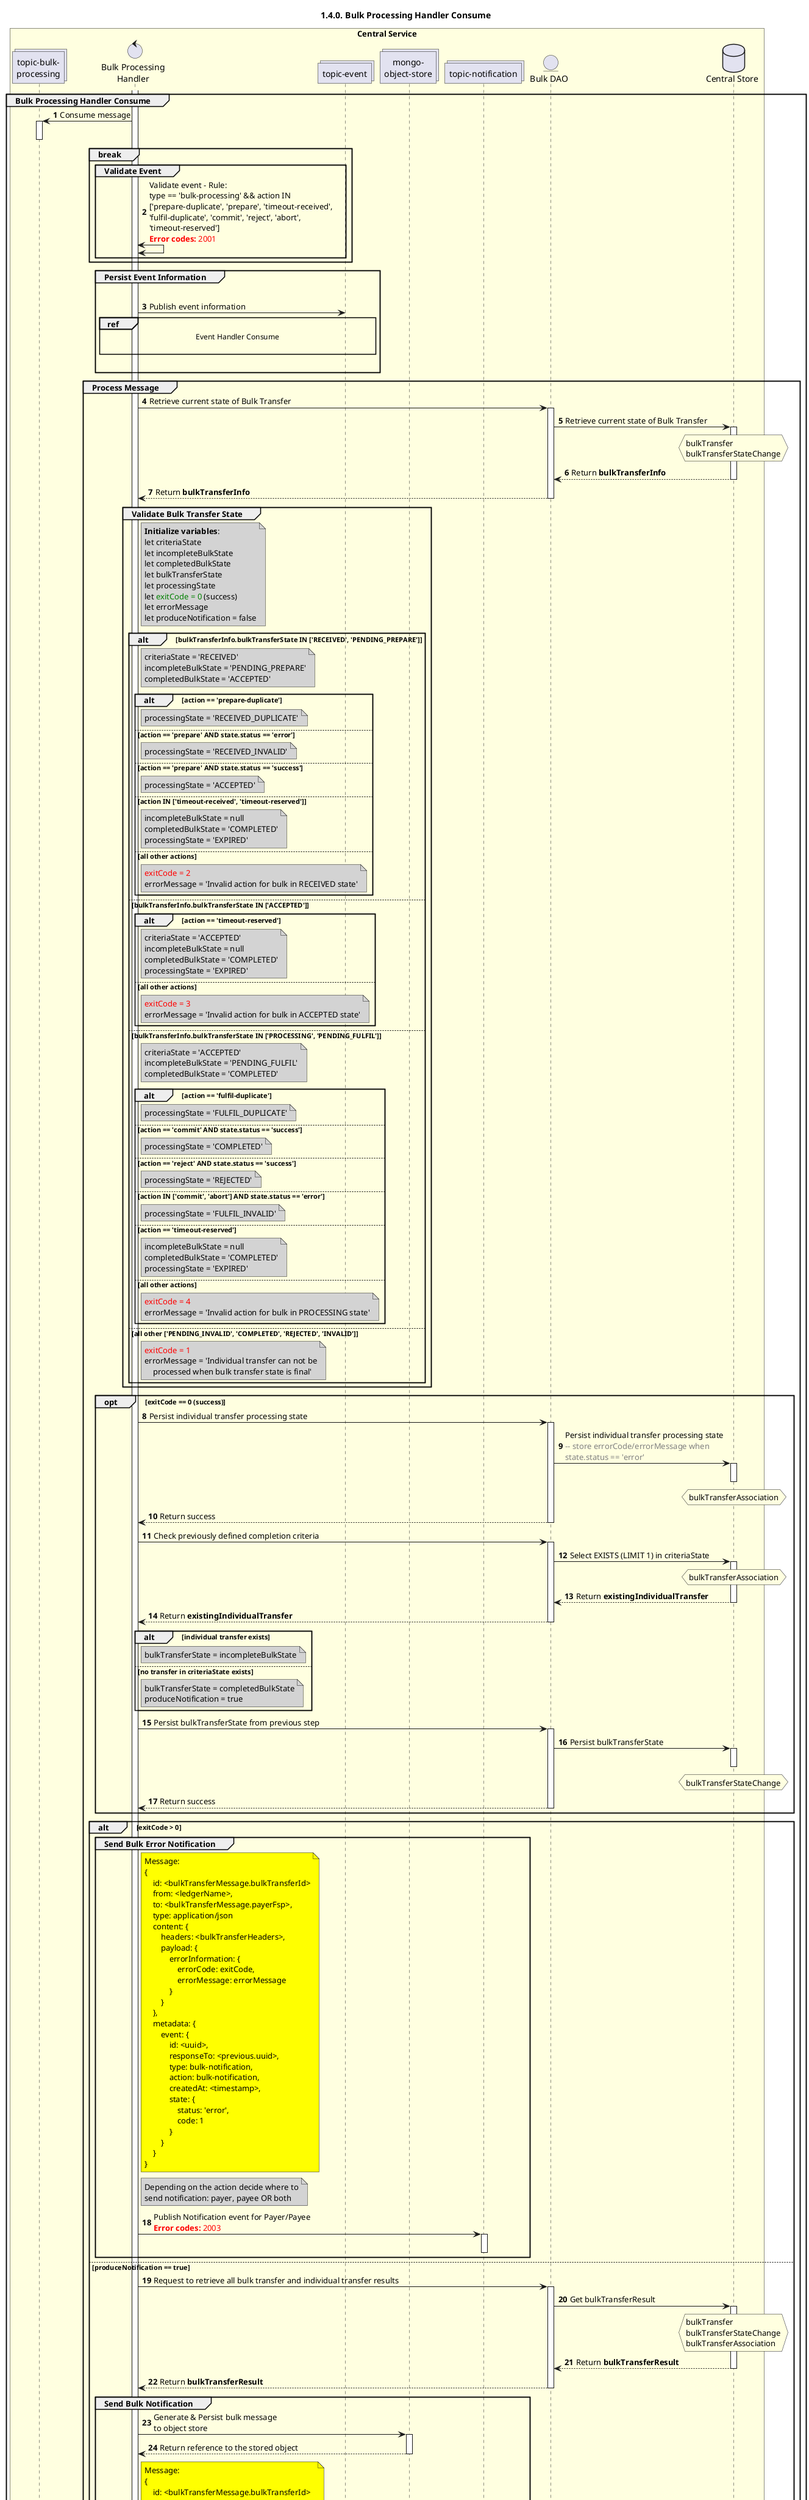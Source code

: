 /'*****
 License
 --------------
 Copyright © 2017 Bill & Melinda Gates Foundation
 The Mojaloop files are made available by the Bill & Melinda Gates Foundation under the Apache License, Version 2.0 (the "License") and you may not use these files except in compliance with the License. You may obtain a copy of the License at
 http://www.apache.org/licenses/LICENSE-2.0
 Unless required by applicable law or agreed to in writing, the Mojaloop files are distributed on an "AS IS" BASIS, WITHOUT WARRANTIES OR CONDITIONS OF ANY KIND, either express or implied. See the License for the specific language governing permissions and limitations under the License.
 Contributors
 --------------
 This is the official list of the Mojaloop project contributors for this file.
 Names of the original copyright holders (individuals or organizations)
 should be listed with a '*' in the first column. People who have
 contributed from an organization can be listed under the organization
 that actually holds the copyright for their contributions (see the
 Gates Foundation organization for an example). Those individuals should have
 their names indented and be marked with a '-'. Email address can be added
 optionally within square brackets <email>.
 * Gates Foundation
 - Name Surname <name.surname@gatesfoundation.com>

 * Georgi Georgiev <georgi.georgiev@modusbox.com>
 --------------
 ******'/

@startuml
' declare title
title 1.4.0. Bulk Processing Handler Consume

autonumber

/'*****
  Diagram notes
  --------------
  RECEIVED/RECEIVED
  from: prepare-handler , action: prepare-duplicate/success, result: PENDING_PREPARE/ACCEPTED & RECEIVED_DUPLICATE
  from: prepare-handler , action: prepare-duplicate/error  , result: PENDING_PREPARE/ACCEPTED & RECEIVED_DUPLICATE
  from: prepare-handler , action: prepare/error            , result: PENDING_PREPARE/ACCEPTED & RECEIVED_INVALID
  from: position-handler, action: prepare/error            , result: PENDING_PREPARE/ACCEPTED & RECEIVED_INVALID
  from: position-handler, action: prepare/success          , result: PENDING_PREPARE/ACCEPTED & ACCEPTED
  from: timeout-handler , action: timeout-received/error   , result: unchanged/COMPLETED      & EXPIRED
  --------------
  ACCEPTED/ACCEPTED
  from: position-handler, action: timeout-reserved/error   , result: unchanged/COMPLETED      & EXPIRED
  --------------
  PROCESSING/ACCEPTED
  from: fulfil-handler  , action: fulfil-duplicate/success , result: PENDING_FULFIL/COMPLETED & FULFIL_DUPLICATE
  from: fulfil-handler  , action: fulfil-duplicate/error   , result: PENDING_FULFIL/COMPLETED & FULFIL_DUPLICATE
  from: position-handler, action: commit/success           , result: PENDING_FULFIL/COMPLETED & COMPLETED
  from: position-handler, action: reject/success           , result: PENDING_FULFIL/COMPLETED & REJECTED
  from: position-handler, action: abort/error              , result: PENDING_FULFIL/COMPLETED & FULFIL_INVALID
  from: fulfil-handler  , action: commit/error             , result: PENDING_FULFIL/COMPLETED & FULFIL_INVALID
  from: position-handler, action: timeout-reserved/error   , result: unchanged/COMPLETED      & EXPIRED
  --------------
  COMPLETED/EXPIRED
  --------------
  ******'/

' Actor Keys:
'   boundary - APIs/Interfaces, etc
'   collections - Kafka Topics
'   control - Kafka Consumers
'   entity - Database Access Objects
'   database - Database Persistance Store

' declare actors
collections "topic-bulk-\nprocessing" as TOPIC_BULK_PROCESSING
control "Bulk Processing\nHandler" as BULK_PROC_HANDLER
collections "topic-event" as TOPIC_EVENTS
collections "mongo-\nobject-store" as OBJECT_STORE
collections "topic-notification" as TOPIC_NOTIFICATION
entity "Bulk DAO" as BULK_DAO
database "Central Store" as DB

box "Central Service" #LightYellow
    participant TOPIC_BULK_PROCESSING
    participant BULK_PROC_HANDLER
    participant TOPIC_EVENTS
    participant OBJECT_STORE
    participant TOPIC_NOTIFICATION
    participant BULK_DAO
    participant DB
end box

' start flow
activate BULK_PROC_HANDLER
group Bulk Processing Handler Consume
    TOPIC_BULK_PROCESSING <- BULK_PROC_HANDLER: Consume message
    activate TOPIC_BULK_PROCESSING
    deactivate TOPIC_BULK_PROCESSING

    break
        group Validate Event
            BULK_PROC_HANDLER <-> BULK_PROC_HANDLER: Validate event - Rule:\ntype == 'bulk-processing' && action IN\n['prepare-duplicate', 'prepare', 'timeout-received',\n'fulfil-duplicate', 'commit', 'reject', 'abort',\n'timeout-reserved']\n<color #FF0000><b>Error codes:</b> 2001</color>
        end
    end

    group Persist Event Information
        |||
        BULK_PROC_HANDLER -> TOPIC_EVENTS: Publish event information
        ref over BULK_PROC_HANDLER, TOPIC_EVENTS:  Event Handler Consume\n
        |||
    end

    group Process Message
        BULK_PROC_HANDLER -> BULK_DAO: Retrieve current state of Bulk Transfer
        activate BULK_DAO
        BULK_DAO -> DB: Retrieve current state of Bulk Transfer
        activate DB
        hnote over DB #lightyellow
            bulkTransfer
            bulkTransferStateChange
        end note
        BULK_DAO <-- DB: Return **bulkTransferInfo**
        deactivate DB
        BULK_PROC_HANDLER <-- BULK_DAO: Return **bulkTransferInfo**
        deactivate BULK_DAO

        group Validate Bulk Transfer State
            note right of BULK_PROC_HANDLER #lightgrey
                **Initialize variables**:
                let criteriaState
                let incompleteBulkState
                let completedBulkState
                let bulkTransferState
                let processingState
                let <color #green>exitCode = 0</color> (success)
                let errorMessage
                let produceNotification = false
            end note
            alt bulkTransferInfo.bulkTransferState IN ['RECEIVED', 'PENDING_PREPARE']
                note right of BULK_PROC_HANDLER #lightgrey
                    criteriaState = 'RECEIVED'
                    incompleteBulkState = 'PENDING_PREPARE'
                    completedBulkState = 'ACCEPTED'
                end note
                alt action == 'prepare-duplicate'
                    note right of BULK_PROC_HANDLER #lightgrey
                        processingState = 'RECEIVED_DUPLICATE'
                    end note
                else action == 'prepare' AND state.status == 'error'
                    note right of BULK_PROC_HANDLER #lightgrey
                        processingState = 'RECEIVED_INVALID'
                    end note
                else action == 'prepare' AND state.status == 'success'
                    note right of BULK_PROC_HANDLER #lightgrey
                        processingState = 'ACCEPTED'
                    end note
                else action IN ['timeout-received', 'timeout-reserved']
                    note right of BULK_PROC_HANDLER #lightgrey
                        incompleteBulkState = null
                        completedBulkState = 'COMPLETED'
                        processingState = 'EXPIRED'
                    end note
                else all other actions
                    note right of BULK_PROC_HANDLER #lightgrey
                        <color #red>exitCode = 2</color>
                        errorMessage = 'Invalid action for bulk in RECEIVED state'
                    end note
                end
            else bulkTransferInfo.bulkTransferState IN ['ACCEPTED']
                alt action == 'timeout-reserved'
                    note right of BULK_PROC_HANDLER #lightgrey
                        criteriaState = 'ACCEPTED'
                        incompleteBulkState = null
                        completedBulkState = 'COMPLETED'
                        processingState = 'EXPIRED'
                    end note
                else all other actions
                    note right of BULK_PROC_HANDLER #lightgrey
                        <color #red>exitCode = 3</color>
                        errorMessage = 'Invalid action for bulk in ACCEPTED state'
                    end note
                end
            else bulkTransferInfo.bulkTransferState IN ['PROCESSING', 'PENDING_FULFIL']
                note right of BULK_PROC_HANDLER #lightgrey
                    criteriaState = 'ACCEPTED'
                    incompleteBulkState = 'PENDING_FULFIL'
                    completedBulkState = 'COMPLETED'
                end note
                alt action == 'fulfil-duplicate'
                    note right of BULK_PROC_HANDLER #lightgrey
                        processingState = 'FULFIL_DUPLICATE'
                    end note
                else action == 'commit' AND state.status == 'success'
                    note right of BULK_PROC_HANDLER #lightgrey
                        processingState = 'COMPLETED'
                    end note
                else action == 'reject' AND state.status == 'success'
                    note right of BULK_PROC_HANDLER #lightgrey
                        processingState = 'REJECTED'
                    end note
                else action IN ['commit', 'abort'] AND state.status == 'error'
                    note right of BULK_PROC_HANDLER #lightgrey
                        processingState = 'FULFIL_INVALID'
                    end note
                else action == 'timeout-reserved'
                    note right of BULK_PROC_HANDLER #lightgrey
                        incompleteBulkState = null
                        completedBulkState = 'COMPLETED'
                        processingState = 'EXPIRED'
                    end note
                else all other actions
                    note right of BULK_PROC_HANDLER #lightgrey
                        <color #red>exitCode = 4</color>
                        errorMessage = 'Invalid action for bulk in PROCESSING state'
                    end note
                end
            else all other ['PENDING_INVALID', 'COMPLETED', 'REJECTED', 'INVALID']
                note right of BULK_PROC_HANDLER #lightgrey
                    <color #red>exitCode = 1</color>
                    errorMessage = 'Individual transfer can not be
                        processed when bulk transfer state is final'
                end note
            end
        end

        opt exitCode == 0 (success)
            BULK_PROC_HANDLER -> BULK_DAO: Persist individual transfer processing state
            activate BULK_DAO
            BULK_DAO -> DB: Persist individual transfer processing state\n<color #gray>-- store errorCode/errorMessage when</color>\n<color #gray>state.status == 'error'</color>
            activate DB
            hnote over DB #lightyellow
                bulkTransferAssociation
            end note
            deactivate DB
            BULK_PROC_HANDLER <-- BULK_DAO: Return success
            deactivate BULK_DAO

            BULK_PROC_HANDLER -> BULK_DAO: Check previously defined completion criteria
            activate BULK_DAO
            BULK_DAO -> DB: Select EXISTS (LIMIT 1) in criteriaState
            activate DB
            hnote over DB #lightyellow
                bulkTransferAssociation
            end note
            BULK_DAO <-- DB: Return **existingIndividualTransfer**
            deactivate DB
            BULK_PROC_HANDLER <-- BULK_DAO: Return **existingIndividualTransfer**
            deactivate BULK_DAO

            alt individual transfer exists
                note right of BULK_PROC_HANDLER #lightgrey
                    bulkTransferState = incompleteBulkState
                end note
            else no transfer in criteriaState exists
                note right of BULK_PROC_HANDLER #lightgrey
                    bulkTransferState = completedBulkState
                    produceNotification = true
                end note
            end

            BULK_PROC_HANDLER -> BULK_DAO: Persist bulkTransferState from previous step
            activate BULK_DAO
            BULK_DAO -> DB: Persist bulkTransferState
            activate DB
            deactivate DB
            hnote over DB #lightyellow
                bulkTransferStateChange
            end note
            BULK_PROC_HANDLER <-- BULK_DAO: Return success
            deactivate BULK_DAO
        end


        alt exitCode > 0
            group Send Bulk Error Notification
                note right of BULK_PROC_HANDLER #yellow
                    Message:
                    {
                        id: <bulkTransferMessage.bulkTransferId>
                        from: <ledgerName>,
                        to: <bulkTransferMessage.payerFsp>,
                        type: application/json
                        content: {
                            headers: <bulkTransferHeaders>,
                            payload: {
                                errorInformation: {
                                    errorCode: exitCode,
                                    errorMessage: errorMessage
                                }
                            }
                        },
                        metadata: {
                            event: {
                                id: <uuid>,
                                responseTo: <previous.uuid>,
                                type: bulk-notification,
                                action: bulk-notification,
                                createdAt: <timestamp>,
                                state: {
                                    status: 'error',
                                    code: 1
                                }
                            }
                        }
                    }
                end note
                note right of BULK_PROC_HANDLER #lightgrey
                    Depending on the action decide where to
                    send notification: payer, payee OR both
                end note
                BULK_PROC_HANDLER -> TOPIC_NOTIFICATION: Publish Notification event for Payer/Payee\n<color #FF0000><b>Error codes:</b> 2003</color>
                activate TOPIC_NOTIFICATION
                deactivate TOPIC_NOTIFICATION
            end
        else produceNotification == true
            BULK_PROC_HANDLER -> BULK_DAO: Request to retrieve all bulk transfer and individual transfer results
            activate BULK_DAO
            BULK_DAO -> DB: Get bulkTransferResult
            activate DB
            hnote over DB #lightyellow
                bulkTransfer
                bulkTransferStateChange
                bulkTransferAssociation
            end note
            BULK_DAO <-- DB: Return **bulkTransferResult**
            deactivate DB
            BULK_PROC_HANDLER <-- BULK_DAO: Return **bulkTransferResult**
            deactivate BULK_DAO

            group Send Bulk Notification
                BULK_PROC_HANDLER -> OBJECT_STORE: Generate & Persist bulk message\nto object store
                activate OBJECT_STORE
                OBJECT_STORE --> BULK_PROC_HANDLER: Return reference to the stored object
                deactivate OBJECT_STORE
                note right of BULK_PROC_HANDLER #yellow
                    Message:
                    {
                        id: <bulkTransferMessage.bulkTransferId>
                        from: <ledgerName>,
                        to: <bulkTransferMessage.payerFsp>,
                        type: application/json
                        content: {
                            headers: <bulkTransferHeaders>,
                            payload: <bulkTransferResult_Reference>
                        },
                        metadata: {
                            event: {
                                id: <uuid>,
                                responseTo: <previous.uuid>,
                                type: bulk-notification,
                                action: bulk-notification,
                                createdAt: <timestamp>,
                                state: {
                                    status: state.status,
                                    code: state.code
                                }
                            }
                        }
                    }
                end note
                note right of BULK_PROC_HANDLER #lightgrey
                    Depending on the action decide where to
                    send notification: payer, payee OR both
                end note
                BULK_PROC_HANDLER -> TOPIC_NOTIFICATION: Publish Notification event for Payer/Payee\n<color #FF0000><b>Error codes:</b> 2003</color>
                activate TOPIC_NOTIFICATION
                deactivate TOPIC_NOTIFICATION
            end
        else exitCode == 0 && produceNotification == false
            note right of BULK_PROC_HANDLER #lightgrey
                Do nothing (await next individual transfer)
            end note
        end
    end
end
deactivate BULK_PROC_HANDLER
@enduml
